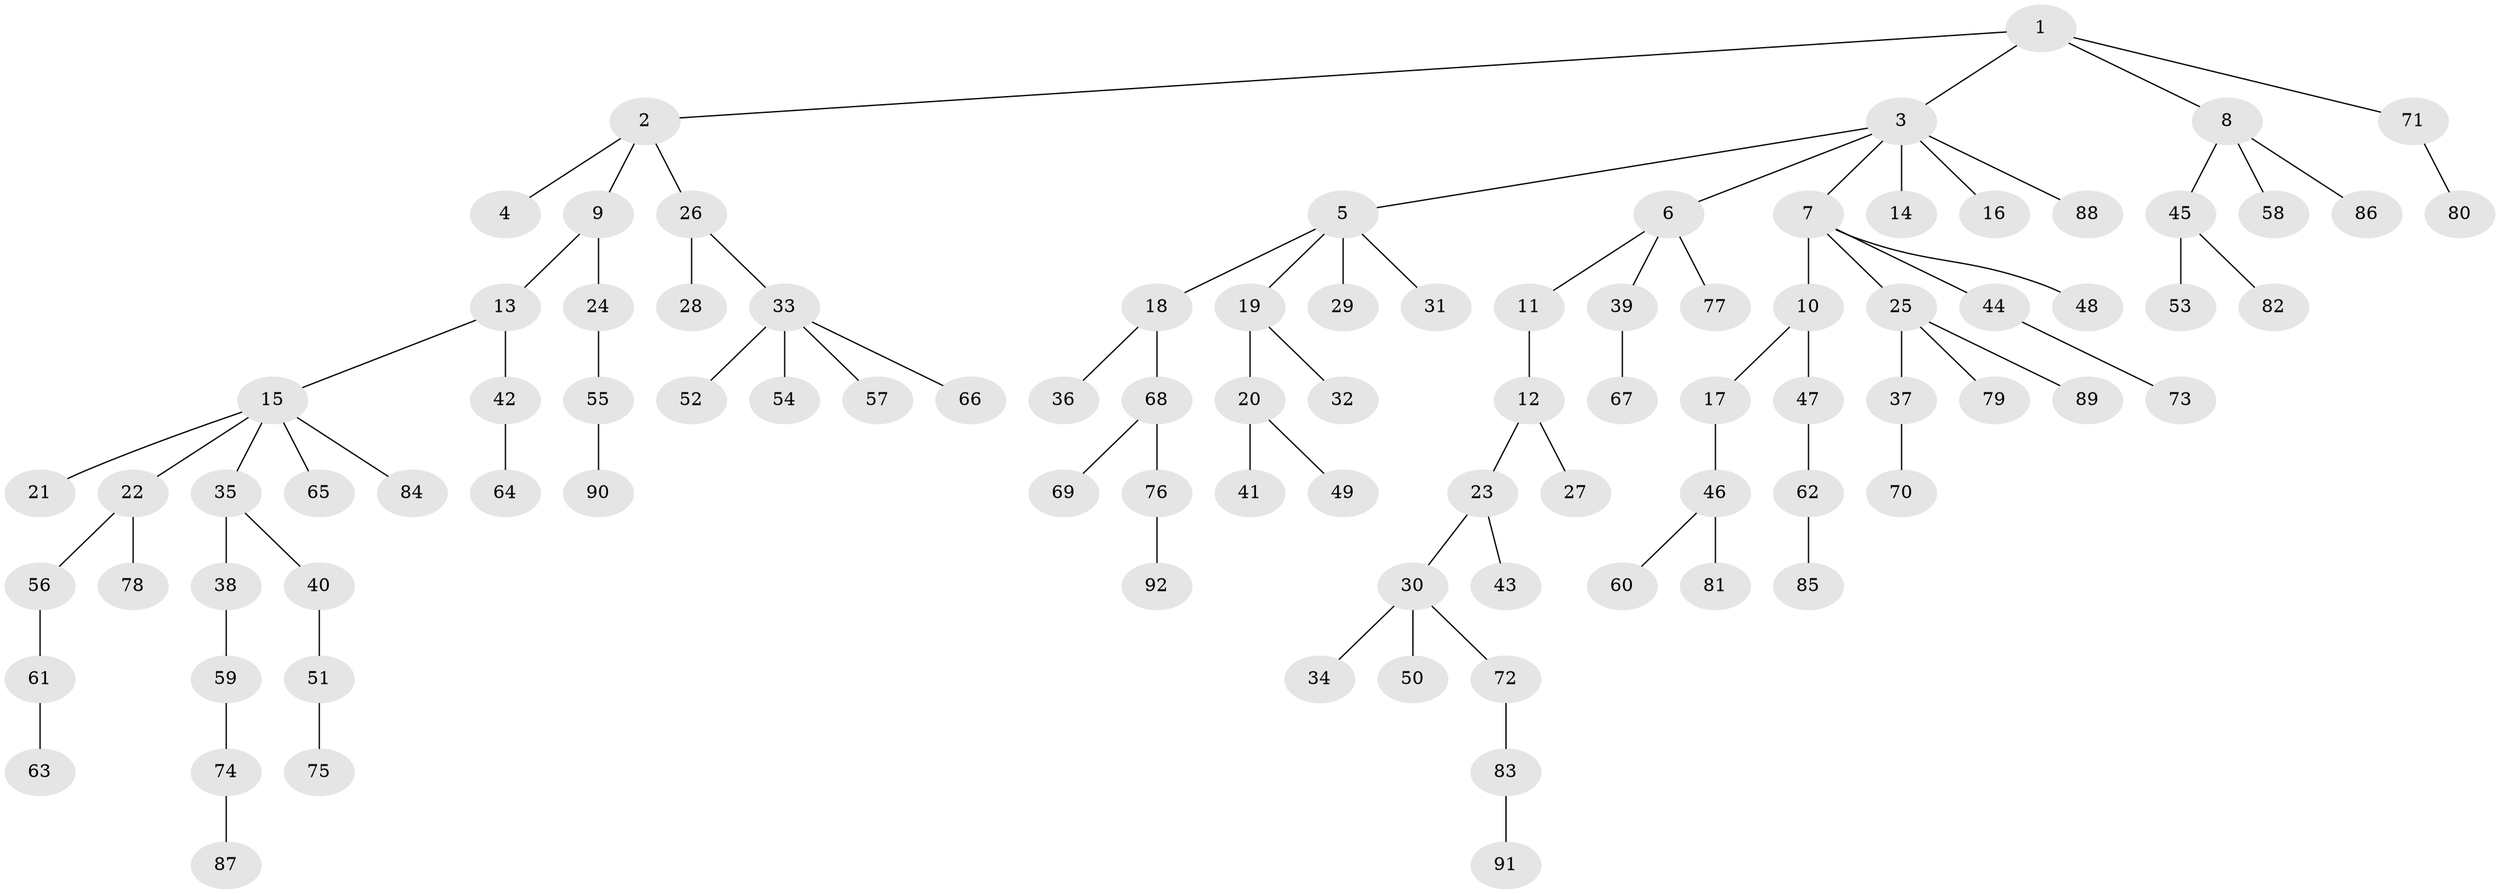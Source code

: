 // coarse degree distribution, {3: 0.17857142857142858, 2: 0.35714285714285715, 1: 0.39285714285714285, 4: 0.07142857142857142}
// Generated by graph-tools (version 1.1) at 2025/37/03/04/25 23:37:18]
// undirected, 92 vertices, 91 edges
graph export_dot {
  node [color=gray90,style=filled];
  1;
  2;
  3;
  4;
  5;
  6;
  7;
  8;
  9;
  10;
  11;
  12;
  13;
  14;
  15;
  16;
  17;
  18;
  19;
  20;
  21;
  22;
  23;
  24;
  25;
  26;
  27;
  28;
  29;
  30;
  31;
  32;
  33;
  34;
  35;
  36;
  37;
  38;
  39;
  40;
  41;
  42;
  43;
  44;
  45;
  46;
  47;
  48;
  49;
  50;
  51;
  52;
  53;
  54;
  55;
  56;
  57;
  58;
  59;
  60;
  61;
  62;
  63;
  64;
  65;
  66;
  67;
  68;
  69;
  70;
  71;
  72;
  73;
  74;
  75;
  76;
  77;
  78;
  79;
  80;
  81;
  82;
  83;
  84;
  85;
  86;
  87;
  88;
  89;
  90;
  91;
  92;
  1 -- 2;
  1 -- 3;
  1 -- 8;
  1 -- 71;
  2 -- 4;
  2 -- 9;
  2 -- 26;
  3 -- 5;
  3 -- 6;
  3 -- 7;
  3 -- 14;
  3 -- 16;
  3 -- 88;
  5 -- 18;
  5 -- 19;
  5 -- 29;
  5 -- 31;
  6 -- 11;
  6 -- 39;
  6 -- 77;
  7 -- 10;
  7 -- 25;
  7 -- 44;
  7 -- 48;
  8 -- 45;
  8 -- 58;
  8 -- 86;
  9 -- 13;
  9 -- 24;
  10 -- 17;
  10 -- 47;
  11 -- 12;
  12 -- 23;
  12 -- 27;
  13 -- 15;
  13 -- 42;
  15 -- 21;
  15 -- 22;
  15 -- 35;
  15 -- 65;
  15 -- 84;
  17 -- 46;
  18 -- 36;
  18 -- 68;
  19 -- 20;
  19 -- 32;
  20 -- 41;
  20 -- 49;
  22 -- 56;
  22 -- 78;
  23 -- 30;
  23 -- 43;
  24 -- 55;
  25 -- 37;
  25 -- 79;
  25 -- 89;
  26 -- 28;
  26 -- 33;
  30 -- 34;
  30 -- 50;
  30 -- 72;
  33 -- 52;
  33 -- 54;
  33 -- 57;
  33 -- 66;
  35 -- 38;
  35 -- 40;
  37 -- 70;
  38 -- 59;
  39 -- 67;
  40 -- 51;
  42 -- 64;
  44 -- 73;
  45 -- 53;
  45 -- 82;
  46 -- 60;
  46 -- 81;
  47 -- 62;
  51 -- 75;
  55 -- 90;
  56 -- 61;
  59 -- 74;
  61 -- 63;
  62 -- 85;
  68 -- 69;
  68 -- 76;
  71 -- 80;
  72 -- 83;
  74 -- 87;
  76 -- 92;
  83 -- 91;
}
